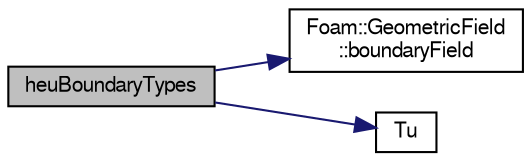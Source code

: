 digraph "heuBoundaryTypes"
{
  bgcolor="transparent";
  edge [fontname="FreeSans",fontsize="10",labelfontname="FreeSans",labelfontsize="10"];
  node [fontname="FreeSans",fontsize="10",shape=record];
  rankdir="LR";
  Node6 [label="heuBoundaryTypes",height=0.2,width=0.4,color="black", fillcolor="grey75", style="filled", fontcolor="black"];
  Node6 -> Node7 [color="midnightblue",fontsize="10",style="solid",fontname="FreeSans"];
  Node7 [label="Foam::GeometricField\l::boundaryField",height=0.2,width=0.4,color="black",URL="$a22434.html#a3c6c1a789b48ea0c5e8bff64f9c14f2d",tooltip="Return reference to GeometricBoundaryField. "];
  Node6 -> Node8 [color="midnightblue",fontsize="10",style="solid",fontname="FreeSans"];
  Node8 [label="Tu",height=0.2,width=0.4,color="black",URL="$a30174.html#a6585a4cf2236830ae9eab663a048c3bf",tooltip="Unburnt gas temperature [K]. "];
}
